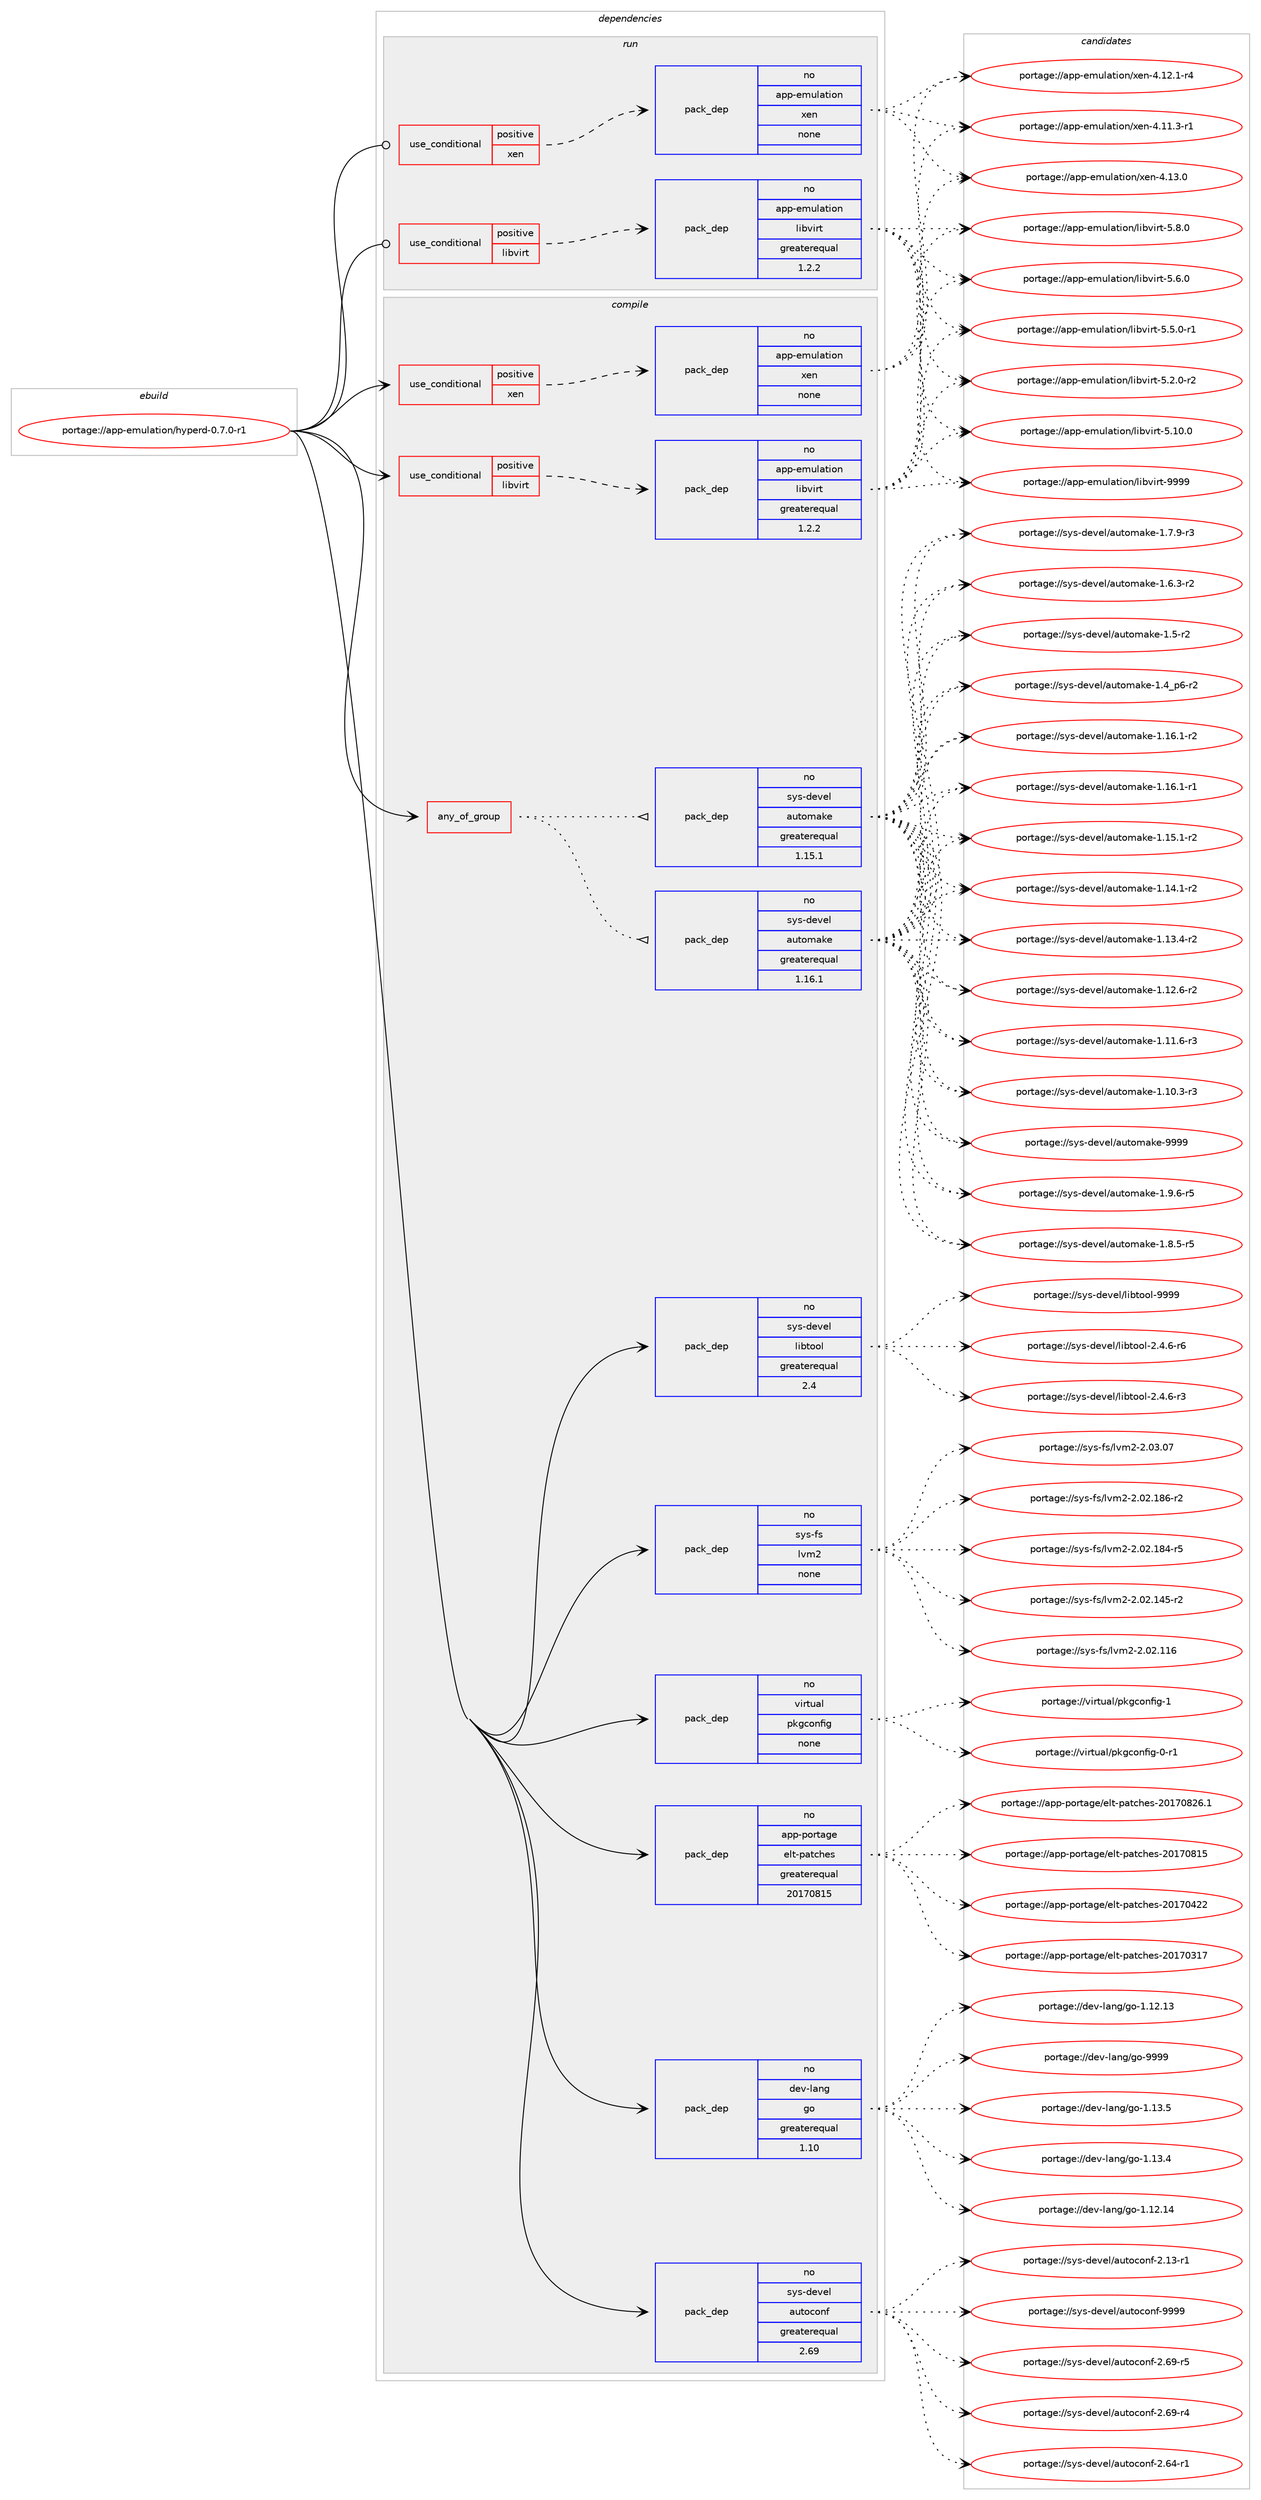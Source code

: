digraph prolog {

# *************
# Graph options
# *************

newrank=true;
concentrate=true;
compound=true;
graph [rankdir=LR,fontname=Helvetica,fontsize=10,ranksep=1.5];#, ranksep=2.5, nodesep=0.2];
edge  [arrowhead=vee];
node  [fontname=Helvetica,fontsize=10];

# **********
# The ebuild
# **********

subgraph cluster_leftcol {
color=gray;
label=<<i>ebuild</i>>;
id [label="portage://app-emulation/hyperd-0.7.0-r1", color=red, width=4, href="../app-emulation/hyperd-0.7.0-r1.svg"];
}

# ****************
# The dependencies
# ****************

subgraph cluster_midcol {
color=gray;
label=<<i>dependencies</i>>;
subgraph cluster_compile {
fillcolor="#eeeeee";
style=filled;
label=<<i>compile</i>>;
subgraph any8106 {
dependency629853 [label=<<TABLE BORDER="0" CELLBORDER="1" CELLSPACING="0" CELLPADDING="4"><TR><TD CELLPADDING="10">any_of_group</TD></TR></TABLE>>, shape=none, color=red];subgraph pack473062 {
dependency629854 [label=<<TABLE BORDER="0" CELLBORDER="1" CELLSPACING="0" CELLPADDING="4" WIDTH="220"><TR><TD ROWSPAN="6" CELLPADDING="30">pack_dep</TD></TR><TR><TD WIDTH="110">no</TD></TR><TR><TD>sys-devel</TD></TR><TR><TD>automake</TD></TR><TR><TD>greaterequal</TD></TR><TR><TD>1.16.1</TD></TR></TABLE>>, shape=none, color=blue];
}
dependency629853:e -> dependency629854:w [weight=20,style="dotted",arrowhead="oinv"];
subgraph pack473063 {
dependency629855 [label=<<TABLE BORDER="0" CELLBORDER="1" CELLSPACING="0" CELLPADDING="4" WIDTH="220"><TR><TD ROWSPAN="6" CELLPADDING="30">pack_dep</TD></TR><TR><TD WIDTH="110">no</TD></TR><TR><TD>sys-devel</TD></TR><TR><TD>automake</TD></TR><TR><TD>greaterequal</TD></TR><TR><TD>1.15.1</TD></TR></TABLE>>, shape=none, color=blue];
}
dependency629853:e -> dependency629855:w [weight=20,style="dotted",arrowhead="oinv"];
}
id:e -> dependency629853:w [weight=20,style="solid",arrowhead="vee"];
subgraph cond148398 {
dependency629856 [label=<<TABLE BORDER="0" CELLBORDER="1" CELLSPACING="0" CELLPADDING="4"><TR><TD ROWSPAN="3" CELLPADDING="10">use_conditional</TD></TR><TR><TD>positive</TD></TR><TR><TD>libvirt</TD></TR></TABLE>>, shape=none, color=red];
subgraph pack473064 {
dependency629857 [label=<<TABLE BORDER="0" CELLBORDER="1" CELLSPACING="0" CELLPADDING="4" WIDTH="220"><TR><TD ROWSPAN="6" CELLPADDING="30">pack_dep</TD></TR><TR><TD WIDTH="110">no</TD></TR><TR><TD>app-emulation</TD></TR><TR><TD>libvirt</TD></TR><TR><TD>greaterequal</TD></TR><TR><TD>1.2.2</TD></TR></TABLE>>, shape=none, color=blue];
}
dependency629856:e -> dependency629857:w [weight=20,style="dashed",arrowhead="vee"];
}
id:e -> dependency629856:w [weight=20,style="solid",arrowhead="vee"];
subgraph cond148399 {
dependency629858 [label=<<TABLE BORDER="0" CELLBORDER="1" CELLSPACING="0" CELLPADDING="4"><TR><TD ROWSPAN="3" CELLPADDING="10">use_conditional</TD></TR><TR><TD>positive</TD></TR><TR><TD>xen</TD></TR></TABLE>>, shape=none, color=red];
subgraph pack473065 {
dependency629859 [label=<<TABLE BORDER="0" CELLBORDER="1" CELLSPACING="0" CELLPADDING="4" WIDTH="220"><TR><TD ROWSPAN="6" CELLPADDING="30">pack_dep</TD></TR><TR><TD WIDTH="110">no</TD></TR><TR><TD>app-emulation</TD></TR><TR><TD>xen</TD></TR><TR><TD>none</TD></TR><TR><TD></TD></TR></TABLE>>, shape=none, color=blue];
}
dependency629858:e -> dependency629859:w [weight=20,style="dashed",arrowhead="vee"];
}
id:e -> dependency629858:w [weight=20,style="solid",arrowhead="vee"];
subgraph pack473066 {
dependency629860 [label=<<TABLE BORDER="0" CELLBORDER="1" CELLSPACING="0" CELLPADDING="4" WIDTH="220"><TR><TD ROWSPAN="6" CELLPADDING="30">pack_dep</TD></TR><TR><TD WIDTH="110">no</TD></TR><TR><TD>app-portage</TD></TR><TR><TD>elt-patches</TD></TR><TR><TD>greaterequal</TD></TR><TR><TD>20170815</TD></TR></TABLE>>, shape=none, color=blue];
}
id:e -> dependency629860:w [weight=20,style="solid",arrowhead="vee"];
subgraph pack473067 {
dependency629861 [label=<<TABLE BORDER="0" CELLBORDER="1" CELLSPACING="0" CELLPADDING="4" WIDTH="220"><TR><TD ROWSPAN="6" CELLPADDING="30">pack_dep</TD></TR><TR><TD WIDTH="110">no</TD></TR><TR><TD>dev-lang</TD></TR><TR><TD>go</TD></TR><TR><TD>greaterequal</TD></TR><TR><TD>1.10</TD></TR></TABLE>>, shape=none, color=blue];
}
id:e -> dependency629861:w [weight=20,style="solid",arrowhead="vee"];
subgraph pack473068 {
dependency629862 [label=<<TABLE BORDER="0" CELLBORDER="1" CELLSPACING="0" CELLPADDING="4" WIDTH="220"><TR><TD ROWSPAN="6" CELLPADDING="30">pack_dep</TD></TR><TR><TD WIDTH="110">no</TD></TR><TR><TD>sys-devel</TD></TR><TR><TD>autoconf</TD></TR><TR><TD>greaterequal</TD></TR><TR><TD>2.69</TD></TR></TABLE>>, shape=none, color=blue];
}
id:e -> dependency629862:w [weight=20,style="solid",arrowhead="vee"];
subgraph pack473069 {
dependency629863 [label=<<TABLE BORDER="0" CELLBORDER="1" CELLSPACING="0" CELLPADDING="4" WIDTH="220"><TR><TD ROWSPAN="6" CELLPADDING="30">pack_dep</TD></TR><TR><TD WIDTH="110">no</TD></TR><TR><TD>sys-devel</TD></TR><TR><TD>libtool</TD></TR><TR><TD>greaterequal</TD></TR><TR><TD>2.4</TD></TR></TABLE>>, shape=none, color=blue];
}
id:e -> dependency629863:w [weight=20,style="solid",arrowhead="vee"];
subgraph pack473070 {
dependency629864 [label=<<TABLE BORDER="0" CELLBORDER="1" CELLSPACING="0" CELLPADDING="4" WIDTH="220"><TR><TD ROWSPAN="6" CELLPADDING="30">pack_dep</TD></TR><TR><TD WIDTH="110">no</TD></TR><TR><TD>sys-fs</TD></TR><TR><TD>lvm2</TD></TR><TR><TD>none</TD></TR><TR><TD></TD></TR></TABLE>>, shape=none, color=blue];
}
id:e -> dependency629864:w [weight=20,style="solid",arrowhead="vee"];
subgraph pack473071 {
dependency629865 [label=<<TABLE BORDER="0" CELLBORDER="1" CELLSPACING="0" CELLPADDING="4" WIDTH="220"><TR><TD ROWSPAN="6" CELLPADDING="30">pack_dep</TD></TR><TR><TD WIDTH="110">no</TD></TR><TR><TD>virtual</TD></TR><TR><TD>pkgconfig</TD></TR><TR><TD>none</TD></TR><TR><TD></TD></TR></TABLE>>, shape=none, color=blue];
}
id:e -> dependency629865:w [weight=20,style="solid",arrowhead="vee"];
}
subgraph cluster_compileandrun {
fillcolor="#eeeeee";
style=filled;
label=<<i>compile and run</i>>;
}
subgraph cluster_run {
fillcolor="#eeeeee";
style=filled;
label=<<i>run</i>>;
subgraph cond148400 {
dependency629866 [label=<<TABLE BORDER="0" CELLBORDER="1" CELLSPACING="0" CELLPADDING="4"><TR><TD ROWSPAN="3" CELLPADDING="10">use_conditional</TD></TR><TR><TD>positive</TD></TR><TR><TD>libvirt</TD></TR></TABLE>>, shape=none, color=red];
subgraph pack473072 {
dependency629867 [label=<<TABLE BORDER="0" CELLBORDER="1" CELLSPACING="0" CELLPADDING="4" WIDTH="220"><TR><TD ROWSPAN="6" CELLPADDING="30">pack_dep</TD></TR><TR><TD WIDTH="110">no</TD></TR><TR><TD>app-emulation</TD></TR><TR><TD>libvirt</TD></TR><TR><TD>greaterequal</TD></TR><TR><TD>1.2.2</TD></TR></TABLE>>, shape=none, color=blue];
}
dependency629866:e -> dependency629867:w [weight=20,style="dashed",arrowhead="vee"];
}
id:e -> dependency629866:w [weight=20,style="solid",arrowhead="odot"];
subgraph cond148401 {
dependency629868 [label=<<TABLE BORDER="0" CELLBORDER="1" CELLSPACING="0" CELLPADDING="4"><TR><TD ROWSPAN="3" CELLPADDING="10">use_conditional</TD></TR><TR><TD>positive</TD></TR><TR><TD>xen</TD></TR></TABLE>>, shape=none, color=red];
subgraph pack473073 {
dependency629869 [label=<<TABLE BORDER="0" CELLBORDER="1" CELLSPACING="0" CELLPADDING="4" WIDTH="220"><TR><TD ROWSPAN="6" CELLPADDING="30">pack_dep</TD></TR><TR><TD WIDTH="110">no</TD></TR><TR><TD>app-emulation</TD></TR><TR><TD>xen</TD></TR><TR><TD>none</TD></TR><TR><TD></TD></TR></TABLE>>, shape=none, color=blue];
}
dependency629868:e -> dependency629869:w [weight=20,style="dashed",arrowhead="vee"];
}
id:e -> dependency629868:w [weight=20,style="solid",arrowhead="odot"];
}
}

# **************
# The candidates
# **************

subgraph cluster_choices {
rank=same;
color=gray;
label=<<i>candidates</i>>;

subgraph choice473062 {
color=black;
nodesep=1;
choice115121115451001011181011084797117116111109971071014557575757 [label="portage://sys-devel/automake-9999", color=red, width=4,href="../sys-devel/automake-9999.svg"];
choice115121115451001011181011084797117116111109971071014549465746544511453 [label="portage://sys-devel/automake-1.9.6-r5", color=red, width=4,href="../sys-devel/automake-1.9.6-r5.svg"];
choice115121115451001011181011084797117116111109971071014549465646534511453 [label="portage://sys-devel/automake-1.8.5-r5", color=red, width=4,href="../sys-devel/automake-1.8.5-r5.svg"];
choice115121115451001011181011084797117116111109971071014549465546574511451 [label="portage://sys-devel/automake-1.7.9-r3", color=red, width=4,href="../sys-devel/automake-1.7.9-r3.svg"];
choice115121115451001011181011084797117116111109971071014549465446514511450 [label="portage://sys-devel/automake-1.6.3-r2", color=red, width=4,href="../sys-devel/automake-1.6.3-r2.svg"];
choice11512111545100101118101108479711711611110997107101454946534511450 [label="portage://sys-devel/automake-1.5-r2", color=red, width=4,href="../sys-devel/automake-1.5-r2.svg"];
choice115121115451001011181011084797117116111109971071014549465295112544511450 [label="portage://sys-devel/automake-1.4_p6-r2", color=red, width=4,href="../sys-devel/automake-1.4_p6-r2.svg"];
choice11512111545100101118101108479711711611110997107101454946495446494511450 [label="portage://sys-devel/automake-1.16.1-r2", color=red, width=4,href="../sys-devel/automake-1.16.1-r2.svg"];
choice11512111545100101118101108479711711611110997107101454946495446494511449 [label="portage://sys-devel/automake-1.16.1-r1", color=red, width=4,href="../sys-devel/automake-1.16.1-r1.svg"];
choice11512111545100101118101108479711711611110997107101454946495346494511450 [label="portage://sys-devel/automake-1.15.1-r2", color=red, width=4,href="../sys-devel/automake-1.15.1-r2.svg"];
choice11512111545100101118101108479711711611110997107101454946495246494511450 [label="portage://sys-devel/automake-1.14.1-r2", color=red, width=4,href="../sys-devel/automake-1.14.1-r2.svg"];
choice11512111545100101118101108479711711611110997107101454946495146524511450 [label="portage://sys-devel/automake-1.13.4-r2", color=red, width=4,href="../sys-devel/automake-1.13.4-r2.svg"];
choice11512111545100101118101108479711711611110997107101454946495046544511450 [label="portage://sys-devel/automake-1.12.6-r2", color=red, width=4,href="../sys-devel/automake-1.12.6-r2.svg"];
choice11512111545100101118101108479711711611110997107101454946494946544511451 [label="portage://sys-devel/automake-1.11.6-r3", color=red, width=4,href="../sys-devel/automake-1.11.6-r3.svg"];
choice11512111545100101118101108479711711611110997107101454946494846514511451 [label="portage://sys-devel/automake-1.10.3-r3", color=red, width=4,href="../sys-devel/automake-1.10.3-r3.svg"];
dependency629854:e -> choice115121115451001011181011084797117116111109971071014557575757:w [style=dotted,weight="100"];
dependency629854:e -> choice115121115451001011181011084797117116111109971071014549465746544511453:w [style=dotted,weight="100"];
dependency629854:e -> choice115121115451001011181011084797117116111109971071014549465646534511453:w [style=dotted,weight="100"];
dependency629854:e -> choice115121115451001011181011084797117116111109971071014549465546574511451:w [style=dotted,weight="100"];
dependency629854:e -> choice115121115451001011181011084797117116111109971071014549465446514511450:w [style=dotted,weight="100"];
dependency629854:e -> choice11512111545100101118101108479711711611110997107101454946534511450:w [style=dotted,weight="100"];
dependency629854:e -> choice115121115451001011181011084797117116111109971071014549465295112544511450:w [style=dotted,weight="100"];
dependency629854:e -> choice11512111545100101118101108479711711611110997107101454946495446494511450:w [style=dotted,weight="100"];
dependency629854:e -> choice11512111545100101118101108479711711611110997107101454946495446494511449:w [style=dotted,weight="100"];
dependency629854:e -> choice11512111545100101118101108479711711611110997107101454946495346494511450:w [style=dotted,weight="100"];
dependency629854:e -> choice11512111545100101118101108479711711611110997107101454946495246494511450:w [style=dotted,weight="100"];
dependency629854:e -> choice11512111545100101118101108479711711611110997107101454946495146524511450:w [style=dotted,weight="100"];
dependency629854:e -> choice11512111545100101118101108479711711611110997107101454946495046544511450:w [style=dotted,weight="100"];
dependency629854:e -> choice11512111545100101118101108479711711611110997107101454946494946544511451:w [style=dotted,weight="100"];
dependency629854:e -> choice11512111545100101118101108479711711611110997107101454946494846514511451:w [style=dotted,weight="100"];
}
subgraph choice473063 {
color=black;
nodesep=1;
choice115121115451001011181011084797117116111109971071014557575757 [label="portage://sys-devel/automake-9999", color=red, width=4,href="../sys-devel/automake-9999.svg"];
choice115121115451001011181011084797117116111109971071014549465746544511453 [label="portage://sys-devel/automake-1.9.6-r5", color=red, width=4,href="../sys-devel/automake-1.9.6-r5.svg"];
choice115121115451001011181011084797117116111109971071014549465646534511453 [label="portage://sys-devel/automake-1.8.5-r5", color=red, width=4,href="../sys-devel/automake-1.8.5-r5.svg"];
choice115121115451001011181011084797117116111109971071014549465546574511451 [label="portage://sys-devel/automake-1.7.9-r3", color=red, width=4,href="../sys-devel/automake-1.7.9-r3.svg"];
choice115121115451001011181011084797117116111109971071014549465446514511450 [label="portage://sys-devel/automake-1.6.3-r2", color=red, width=4,href="../sys-devel/automake-1.6.3-r2.svg"];
choice11512111545100101118101108479711711611110997107101454946534511450 [label="portage://sys-devel/automake-1.5-r2", color=red, width=4,href="../sys-devel/automake-1.5-r2.svg"];
choice115121115451001011181011084797117116111109971071014549465295112544511450 [label="portage://sys-devel/automake-1.4_p6-r2", color=red, width=4,href="../sys-devel/automake-1.4_p6-r2.svg"];
choice11512111545100101118101108479711711611110997107101454946495446494511450 [label="portage://sys-devel/automake-1.16.1-r2", color=red, width=4,href="../sys-devel/automake-1.16.1-r2.svg"];
choice11512111545100101118101108479711711611110997107101454946495446494511449 [label="portage://sys-devel/automake-1.16.1-r1", color=red, width=4,href="../sys-devel/automake-1.16.1-r1.svg"];
choice11512111545100101118101108479711711611110997107101454946495346494511450 [label="portage://sys-devel/automake-1.15.1-r2", color=red, width=4,href="../sys-devel/automake-1.15.1-r2.svg"];
choice11512111545100101118101108479711711611110997107101454946495246494511450 [label="portage://sys-devel/automake-1.14.1-r2", color=red, width=4,href="../sys-devel/automake-1.14.1-r2.svg"];
choice11512111545100101118101108479711711611110997107101454946495146524511450 [label="portage://sys-devel/automake-1.13.4-r2", color=red, width=4,href="../sys-devel/automake-1.13.4-r2.svg"];
choice11512111545100101118101108479711711611110997107101454946495046544511450 [label="portage://sys-devel/automake-1.12.6-r2", color=red, width=4,href="../sys-devel/automake-1.12.6-r2.svg"];
choice11512111545100101118101108479711711611110997107101454946494946544511451 [label="portage://sys-devel/automake-1.11.6-r3", color=red, width=4,href="../sys-devel/automake-1.11.6-r3.svg"];
choice11512111545100101118101108479711711611110997107101454946494846514511451 [label="portage://sys-devel/automake-1.10.3-r3", color=red, width=4,href="../sys-devel/automake-1.10.3-r3.svg"];
dependency629855:e -> choice115121115451001011181011084797117116111109971071014557575757:w [style=dotted,weight="100"];
dependency629855:e -> choice115121115451001011181011084797117116111109971071014549465746544511453:w [style=dotted,weight="100"];
dependency629855:e -> choice115121115451001011181011084797117116111109971071014549465646534511453:w [style=dotted,weight="100"];
dependency629855:e -> choice115121115451001011181011084797117116111109971071014549465546574511451:w [style=dotted,weight="100"];
dependency629855:e -> choice115121115451001011181011084797117116111109971071014549465446514511450:w [style=dotted,weight="100"];
dependency629855:e -> choice11512111545100101118101108479711711611110997107101454946534511450:w [style=dotted,weight="100"];
dependency629855:e -> choice115121115451001011181011084797117116111109971071014549465295112544511450:w [style=dotted,weight="100"];
dependency629855:e -> choice11512111545100101118101108479711711611110997107101454946495446494511450:w [style=dotted,weight="100"];
dependency629855:e -> choice11512111545100101118101108479711711611110997107101454946495446494511449:w [style=dotted,weight="100"];
dependency629855:e -> choice11512111545100101118101108479711711611110997107101454946495346494511450:w [style=dotted,weight="100"];
dependency629855:e -> choice11512111545100101118101108479711711611110997107101454946495246494511450:w [style=dotted,weight="100"];
dependency629855:e -> choice11512111545100101118101108479711711611110997107101454946495146524511450:w [style=dotted,weight="100"];
dependency629855:e -> choice11512111545100101118101108479711711611110997107101454946495046544511450:w [style=dotted,weight="100"];
dependency629855:e -> choice11512111545100101118101108479711711611110997107101454946494946544511451:w [style=dotted,weight="100"];
dependency629855:e -> choice11512111545100101118101108479711711611110997107101454946494846514511451:w [style=dotted,weight="100"];
}
subgraph choice473064 {
color=black;
nodesep=1;
choice97112112451011091171089711610511111047108105981181051141164557575757 [label="portage://app-emulation/libvirt-9999", color=red, width=4,href="../app-emulation/libvirt-9999.svg"];
choice9711211245101109117108971161051111104710810598118105114116455346564648 [label="portage://app-emulation/libvirt-5.8.0", color=red, width=4,href="../app-emulation/libvirt-5.8.0.svg"];
choice9711211245101109117108971161051111104710810598118105114116455346544648 [label="portage://app-emulation/libvirt-5.6.0", color=red, width=4,href="../app-emulation/libvirt-5.6.0.svg"];
choice97112112451011091171089711610511111047108105981181051141164553465346484511449 [label="portage://app-emulation/libvirt-5.5.0-r1", color=red, width=4,href="../app-emulation/libvirt-5.5.0-r1.svg"];
choice97112112451011091171089711610511111047108105981181051141164553465046484511450 [label="portage://app-emulation/libvirt-5.2.0-r2", color=red, width=4,href="../app-emulation/libvirt-5.2.0-r2.svg"];
choice971121124510110911710897116105111110471081059811810511411645534649484648 [label="portage://app-emulation/libvirt-5.10.0", color=red, width=4,href="../app-emulation/libvirt-5.10.0.svg"];
dependency629857:e -> choice97112112451011091171089711610511111047108105981181051141164557575757:w [style=dotted,weight="100"];
dependency629857:e -> choice9711211245101109117108971161051111104710810598118105114116455346564648:w [style=dotted,weight="100"];
dependency629857:e -> choice9711211245101109117108971161051111104710810598118105114116455346544648:w [style=dotted,weight="100"];
dependency629857:e -> choice97112112451011091171089711610511111047108105981181051141164553465346484511449:w [style=dotted,weight="100"];
dependency629857:e -> choice97112112451011091171089711610511111047108105981181051141164553465046484511450:w [style=dotted,weight="100"];
dependency629857:e -> choice971121124510110911710897116105111110471081059811810511411645534649484648:w [style=dotted,weight="100"];
}
subgraph choice473065 {
color=black;
nodesep=1;
choice9711211245101109117108971161051111104712010111045524649514648 [label="portage://app-emulation/xen-4.13.0", color=red, width=4,href="../app-emulation/xen-4.13.0.svg"];
choice97112112451011091171089711610511111047120101110455246495046494511452 [label="portage://app-emulation/xen-4.12.1-r4", color=red, width=4,href="../app-emulation/xen-4.12.1-r4.svg"];
choice97112112451011091171089711610511111047120101110455246494946514511449 [label="portage://app-emulation/xen-4.11.3-r1", color=red, width=4,href="../app-emulation/xen-4.11.3-r1.svg"];
dependency629859:e -> choice9711211245101109117108971161051111104712010111045524649514648:w [style=dotted,weight="100"];
dependency629859:e -> choice97112112451011091171089711610511111047120101110455246495046494511452:w [style=dotted,weight="100"];
dependency629859:e -> choice97112112451011091171089711610511111047120101110455246494946514511449:w [style=dotted,weight="100"];
}
subgraph choice473066 {
color=black;
nodesep=1;
choice971121124511211111411697103101471011081164511297116991041011154550484955485650544649 [label="portage://app-portage/elt-patches-20170826.1", color=red, width=4,href="../app-portage/elt-patches-20170826.1.svg"];
choice97112112451121111141169710310147101108116451129711699104101115455048495548564953 [label="portage://app-portage/elt-patches-20170815", color=red, width=4,href="../app-portage/elt-patches-20170815.svg"];
choice97112112451121111141169710310147101108116451129711699104101115455048495548525050 [label="portage://app-portage/elt-patches-20170422", color=red, width=4,href="../app-portage/elt-patches-20170422.svg"];
choice97112112451121111141169710310147101108116451129711699104101115455048495548514955 [label="portage://app-portage/elt-patches-20170317", color=red, width=4,href="../app-portage/elt-patches-20170317.svg"];
dependency629860:e -> choice971121124511211111411697103101471011081164511297116991041011154550484955485650544649:w [style=dotted,weight="100"];
dependency629860:e -> choice97112112451121111141169710310147101108116451129711699104101115455048495548564953:w [style=dotted,weight="100"];
dependency629860:e -> choice97112112451121111141169710310147101108116451129711699104101115455048495548525050:w [style=dotted,weight="100"];
dependency629860:e -> choice97112112451121111141169710310147101108116451129711699104101115455048495548514955:w [style=dotted,weight="100"];
}
subgraph choice473067 {
color=black;
nodesep=1;
choice1001011184510897110103471031114557575757 [label="portage://dev-lang/go-9999", color=red, width=4,href="../dev-lang/go-9999.svg"];
choice10010111845108971101034710311145494649514653 [label="portage://dev-lang/go-1.13.5", color=red, width=4,href="../dev-lang/go-1.13.5.svg"];
choice10010111845108971101034710311145494649514652 [label="portage://dev-lang/go-1.13.4", color=red, width=4,href="../dev-lang/go-1.13.4.svg"];
choice1001011184510897110103471031114549464950464952 [label="portage://dev-lang/go-1.12.14", color=red, width=4,href="../dev-lang/go-1.12.14.svg"];
choice1001011184510897110103471031114549464950464951 [label="portage://dev-lang/go-1.12.13", color=red, width=4,href="../dev-lang/go-1.12.13.svg"];
dependency629861:e -> choice1001011184510897110103471031114557575757:w [style=dotted,weight="100"];
dependency629861:e -> choice10010111845108971101034710311145494649514653:w [style=dotted,weight="100"];
dependency629861:e -> choice10010111845108971101034710311145494649514652:w [style=dotted,weight="100"];
dependency629861:e -> choice1001011184510897110103471031114549464950464952:w [style=dotted,weight="100"];
dependency629861:e -> choice1001011184510897110103471031114549464950464951:w [style=dotted,weight="100"];
}
subgraph choice473068 {
color=black;
nodesep=1;
choice115121115451001011181011084797117116111991111101024557575757 [label="portage://sys-devel/autoconf-9999", color=red, width=4,href="../sys-devel/autoconf-9999.svg"];
choice1151211154510010111810110847971171161119911111010245504654574511453 [label="portage://sys-devel/autoconf-2.69-r5", color=red, width=4,href="../sys-devel/autoconf-2.69-r5.svg"];
choice1151211154510010111810110847971171161119911111010245504654574511452 [label="portage://sys-devel/autoconf-2.69-r4", color=red, width=4,href="../sys-devel/autoconf-2.69-r4.svg"];
choice1151211154510010111810110847971171161119911111010245504654524511449 [label="portage://sys-devel/autoconf-2.64-r1", color=red, width=4,href="../sys-devel/autoconf-2.64-r1.svg"];
choice1151211154510010111810110847971171161119911111010245504649514511449 [label="portage://sys-devel/autoconf-2.13-r1", color=red, width=4,href="../sys-devel/autoconf-2.13-r1.svg"];
dependency629862:e -> choice115121115451001011181011084797117116111991111101024557575757:w [style=dotted,weight="100"];
dependency629862:e -> choice1151211154510010111810110847971171161119911111010245504654574511453:w [style=dotted,weight="100"];
dependency629862:e -> choice1151211154510010111810110847971171161119911111010245504654574511452:w [style=dotted,weight="100"];
dependency629862:e -> choice1151211154510010111810110847971171161119911111010245504654524511449:w [style=dotted,weight="100"];
dependency629862:e -> choice1151211154510010111810110847971171161119911111010245504649514511449:w [style=dotted,weight="100"];
}
subgraph choice473069 {
color=black;
nodesep=1;
choice1151211154510010111810110847108105981161111111084557575757 [label="portage://sys-devel/libtool-9999", color=red, width=4,href="../sys-devel/libtool-9999.svg"];
choice1151211154510010111810110847108105981161111111084550465246544511454 [label="portage://sys-devel/libtool-2.4.6-r6", color=red, width=4,href="../sys-devel/libtool-2.4.6-r6.svg"];
choice1151211154510010111810110847108105981161111111084550465246544511451 [label="portage://sys-devel/libtool-2.4.6-r3", color=red, width=4,href="../sys-devel/libtool-2.4.6-r3.svg"];
dependency629863:e -> choice1151211154510010111810110847108105981161111111084557575757:w [style=dotted,weight="100"];
dependency629863:e -> choice1151211154510010111810110847108105981161111111084550465246544511454:w [style=dotted,weight="100"];
dependency629863:e -> choice1151211154510010111810110847108105981161111111084550465246544511451:w [style=dotted,weight="100"];
}
subgraph choice473070 {
color=black;
nodesep=1;
choice1151211154510211547108118109504550464851464855 [label="portage://sys-fs/lvm2-2.03.07", color=red, width=4,href="../sys-fs/lvm2-2.03.07.svg"];
choice1151211154510211547108118109504550464850464956544511450 [label="portage://sys-fs/lvm2-2.02.186-r2", color=red, width=4,href="../sys-fs/lvm2-2.02.186-r2.svg"];
choice1151211154510211547108118109504550464850464956524511453 [label="portage://sys-fs/lvm2-2.02.184-r5", color=red, width=4,href="../sys-fs/lvm2-2.02.184-r5.svg"];
choice1151211154510211547108118109504550464850464952534511450 [label="portage://sys-fs/lvm2-2.02.145-r2", color=red, width=4,href="../sys-fs/lvm2-2.02.145-r2.svg"];
choice115121115451021154710811810950455046485046494954 [label="portage://sys-fs/lvm2-2.02.116", color=red, width=4,href="../sys-fs/lvm2-2.02.116.svg"];
dependency629864:e -> choice1151211154510211547108118109504550464851464855:w [style=dotted,weight="100"];
dependency629864:e -> choice1151211154510211547108118109504550464850464956544511450:w [style=dotted,weight="100"];
dependency629864:e -> choice1151211154510211547108118109504550464850464956524511453:w [style=dotted,weight="100"];
dependency629864:e -> choice1151211154510211547108118109504550464850464952534511450:w [style=dotted,weight="100"];
dependency629864:e -> choice115121115451021154710811810950455046485046494954:w [style=dotted,weight="100"];
}
subgraph choice473071 {
color=black;
nodesep=1;
choice1181051141161179710847112107103991111101021051034549 [label="portage://virtual/pkgconfig-1", color=red, width=4,href="../virtual/pkgconfig-1.svg"];
choice11810511411611797108471121071039911111010210510345484511449 [label="portage://virtual/pkgconfig-0-r1", color=red, width=4,href="../virtual/pkgconfig-0-r1.svg"];
dependency629865:e -> choice1181051141161179710847112107103991111101021051034549:w [style=dotted,weight="100"];
dependency629865:e -> choice11810511411611797108471121071039911111010210510345484511449:w [style=dotted,weight="100"];
}
subgraph choice473072 {
color=black;
nodesep=1;
choice97112112451011091171089711610511111047108105981181051141164557575757 [label="portage://app-emulation/libvirt-9999", color=red, width=4,href="../app-emulation/libvirt-9999.svg"];
choice9711211245101109117108971161051111104710810598118105114116455346564648 [label="portage://app-emulation/libvirt-5.8.0", color=red, width=4,href="../app-emulation/libvirt-5.8.0.svg"];
choice9711211245101109117108971161051111104710810598118105114116455346544648 [label="portage://app-emulation/libvirt-5.6.0", color=red, width=4,href="../app-emulation/libvirt-5.6.0.svg"];
choice97112112451011091171089711610511111047108105981181051141164553465346484511449 [label="portage://app-emulation/libvirt-5.5.0-r1", color=red, width=4,href="../app-emulation/libvirt-5.5.0-r1.svg"];
choice97112112451011091171089711610511111047108105981181051141164553465046484511450 [label="portage://app-emulation/libvirt-5.2.0-r2", color=red, width=4,href="../app-emulation/libvirt-5.2.0-r2.svg"];
choice971121124510110911710897116105111110471081059811810511411645534649484648 [label="portage://app-emulation/libvirt-5.10.0", color=red, width=4,href="../app-emulation/libvirt-5.10.0.svg"];
dependency629867:e -> choice97112112451011091171089711610511111047108105981181051141164557575757:w [style=dotted,weight="100"];
dependency629867:e -> choice9711211245101109117108971161051111104710810598118105114116455346564648:w [style=dotted,weight="100"];
dependency629867:e -> choice9711211245101109117108971161051111104710810598118105114116455346544648:w [style=dotted,weight="100"];
dependency629867:e -> choice97112112451011091171089711610511111047108105981181051141164553465346484511449:w [style=dotted,weight="100"];
dependency629867:e -> choice97112112451011091171089711610511111047108105981181051141164553465046484511450:w [style=dotted,weight="100"];
dependency629867:e -> choice971121124510110911710897116105111110471081059811810511411645534649484648:w [style=dotted,weight="100"];
}
subgraph choice473073 {
color=black;
nodesep=1;
choice9711211245101109117108971161051111104712010111045524649514648 [label="portage://app-emulation/xen-4.13.0", color=red, width=4,href="../app-emulation/xen-4.13.0.svg"];
choice97112112451011091171089711610511111047120101110455246495046494511452 [label="portage://app-emulation/xen-4.12.1-r4", color=red, width=4,href="../app-emulation/xen-4.12.1-r4.svg"];
choice97112112451011091171089711610511111047120101110455246494946514511449 [label="portage://app-emulation/xen-4.11.3-r1", color=red, width=4,href="../app-emulation/xen-4.11.3-r1.svg"];
dependency629869:e -> choice9711211245101109117108971161051111104712010111045524649514648:w [style=dotted,weight="100"];
dependency629869:e -> choice97112112451011091171089711610511111047120101110455246495046494511452:w [style=dotted,weight="100"];
dependency629869:e -> choice97112112451011091171089711610511111047120101110455246494946514511449:w [style=dotted,weight="100"];
}
}

}
